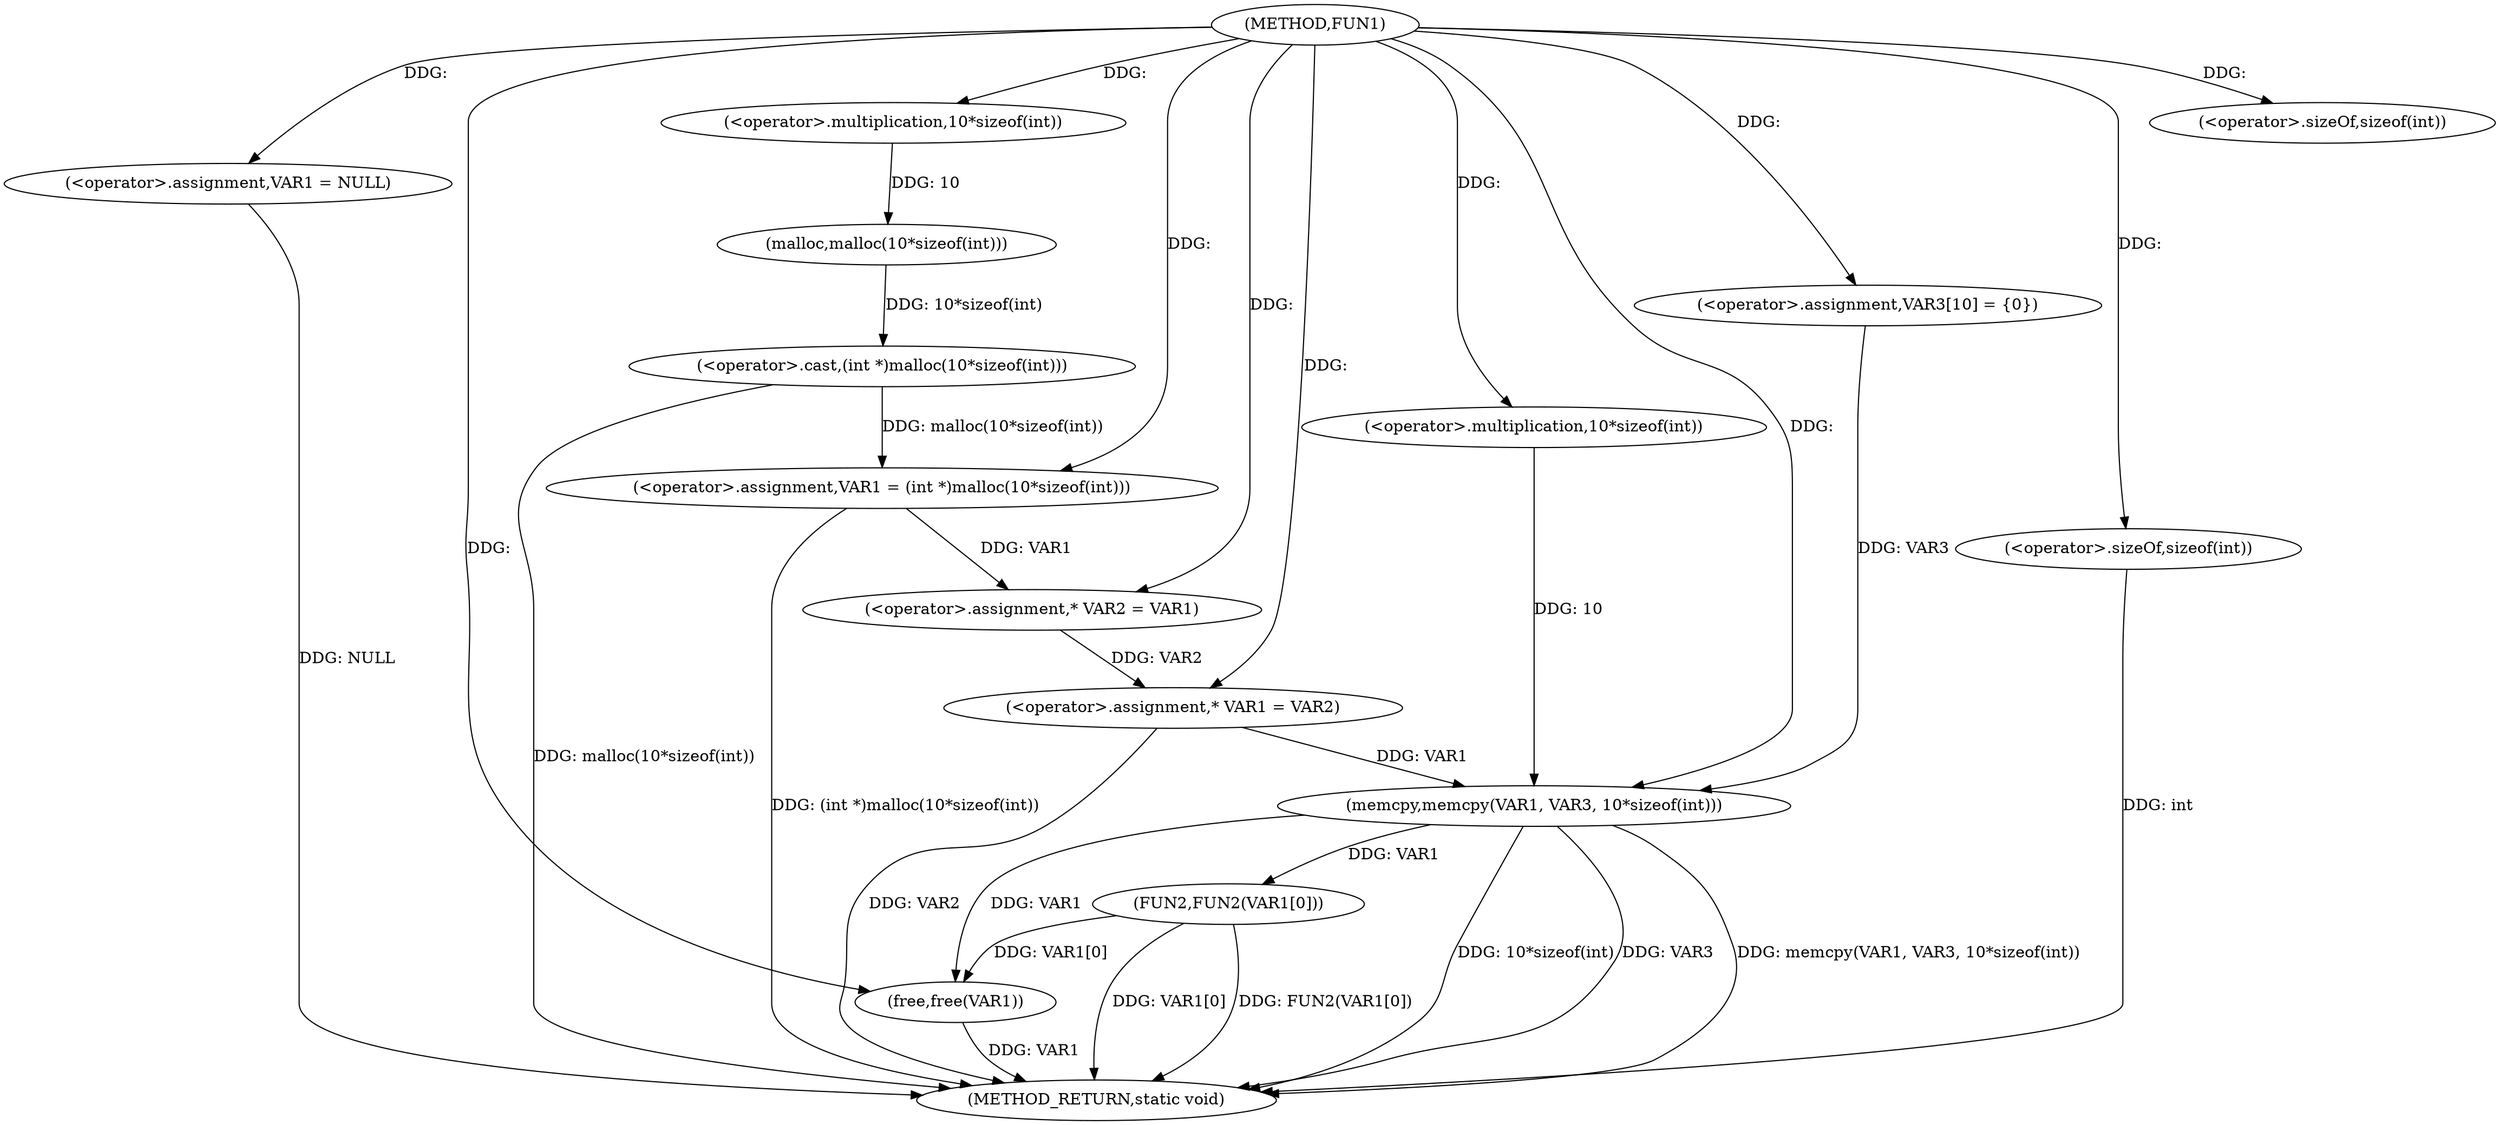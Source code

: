 digraph FUN1 {  
"1000100" [label = "(METHOD,FUN1)" ]
"1000141" [label = "(METHOD_RETURN,static void)" ]
"1000103" [label = "(<operator>.assignment,VAR1 = NULL)" ]
"1000106" [label = "(<operator>.assignment,VAR1 = (int *)malloc(10*sizeof(int)))" ]
"1000108" [label = "(<operator>.cast,(int *)malloc(10*sizeof(int)))" ]
"1000110" [label = "(malloc,malloc(10*sizeof(int)))" ]
"1000111" [label = "(<operator>.multiplication,10*sizeof(int))" ]
"1000113" [label = "(<operator>.sizeOf,sizeof(int))" ]
"1000117" [label = "(<operator>.assignment,* VAR2 = VAR1)" ]
"1000121" [label = "(<operator>.assignment,* VAR1 = VAR2)" ]
"1000126" [label = "(<operator>.assignment,VAR3[10] = {0})" ]
"1000128" [label = "(memcpy,memcpy(VAR1, VAR3, 10*sizeof(int)))" ]
"1000131" [label = "(<operator>.multiplication,10*sizeof(int))" ]
"1000133" [label = "(<operator>.sizeOf,sizeof(int))" ]
"1000135" [label = "(FUN2,FUN2(VAR1[0]))" ]
"1000139" [label = "(free,free(VAR1))" ]
  "1000106" -> "1000141"  [ label = "DDG: (int *)malloc(10*sizeof(int))"] 
  "1000103" -> "1000141"  [ label = "DDG: NULL"] 
  "1000139" -> "1000141"  [ label = "DDG: VAR1"] 
  "1000135" -> "1000141"  [ label = "DDG: VAR1[0]"] 
  "1000128" -> "1000141"  [ label = "DDG: memcpy(VAR1, VAR3, 10*sizeof(int))"] 
  "1000128" -> "1000141"  [ label = "DDG: 10*sizeof(int)"] 
  "1000128" -> "1000141"  [ label = "DDG: VAR3"] 
  "1000121" -> "1000141"  [ label = "DDG: VAR2"] 
  "1000133" -> "1000141"  [ label = "DDG: int"] 
  "1000135" -> "1000141"  [ label = "DDG: FUN2(VAR1[0])"] 
  "1000108" -> "1000141"  [ label = "DDG: malloc(10*sizeof(int))"] 
  "1000100" -> "1000103"  [ label = "DDG: "] 
  "1000108" -> "1000106"  [ label = "DDG: malloc(10*sizeof(int))"] 
  "1000100" -> "1000106"  [ label = "DDG: "] 
  "1000110" -> "1000108"  [ label = "DDG: 10*sizeof(int)"] 
  "1000111" -> "1000110"  [ label = "DDG: 10"] 
  "1000100" -> "1000111"  [ label = "DDG: "] 
  "1000100" -> "1000113"  [ label = "DDG: "] 
  "1000106" -> "1000117"  [ label = "DDG: VAR1"] 
  "1000100" -> "1000117"  [ label = "DDG: "] 
  "1000117" -> "1000121"  [ label = "DDG: VAR2"] 
  "1000100" -> "1000121"  [ label = "DDG: "] 
  "1000100" -> "1000126"  [ label = "DDG: "] 
  "1000121" -> "1000128"  [ label = "DDG: VAR1"] 
  "1000100" -> "1000128"  [ label = "DDG: "] 
  "1000126" -> "1000128"  [ label = "DDG: VAR3"] 
  "1000131" -> "1000128"  [ label = "DDG: 10"] 
  "1000100" -> "1000131"  [ label = "DDG: "] 
  "1000100" -> "1000133"  [ label = "DDG: "] 
  "1000128" -> "1000135"  [ label = "DDG: VAR1"] 
  "1000128" -> "1000139"  [ label = "DDG: VAR1"] 
  "1000135" -> "1000139"  [ label = "DDG: VAR1[0]"] 
  "1000100" -> "1000139"  [ label = "DDG: "] 
}
